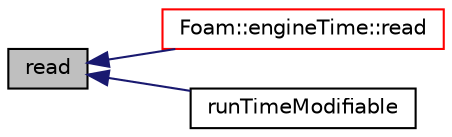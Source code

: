 digraph "read"
{
  bgcolor="transparent";
  edge [fontname="Helvetica",fontsize="10",labelfontname="Helvetica",labelfontsize="10"];
  node [fontname="Helvetica",fontsize="10",shape=record];
  rankdir="LR";
  Node5086 [label="read",height=0.2,width=0.4,color="black", fillcolor="grey75", style="filled", fontcolor="black"];
  Node5086 -> Node5087 [dir="back",color="midnightblue",fontsize="10",style="solid",fontname="Helvetica"];
  Node5087 [label="Foam::engineTime::read",height=0.2,width=0.4,color="red",URL="$a22585.html#af816873151ddb0126e98bb2f914d8ed5",tooltip="Read the controlDict and set all the parameters. "];
  Node5086 -> Node5089 [dir="back",color="midnightblue",fontsize="10",style="solid",fontname="Helvetica"];
  Node5089 [label="runTimeModifiable",height=0.2,width=0.4,color="black",URL="$a27457.html#a6b0d82b6a40b7f9c7627d6ccffd54c82",tooltip="Supports re-reading. "];
}
